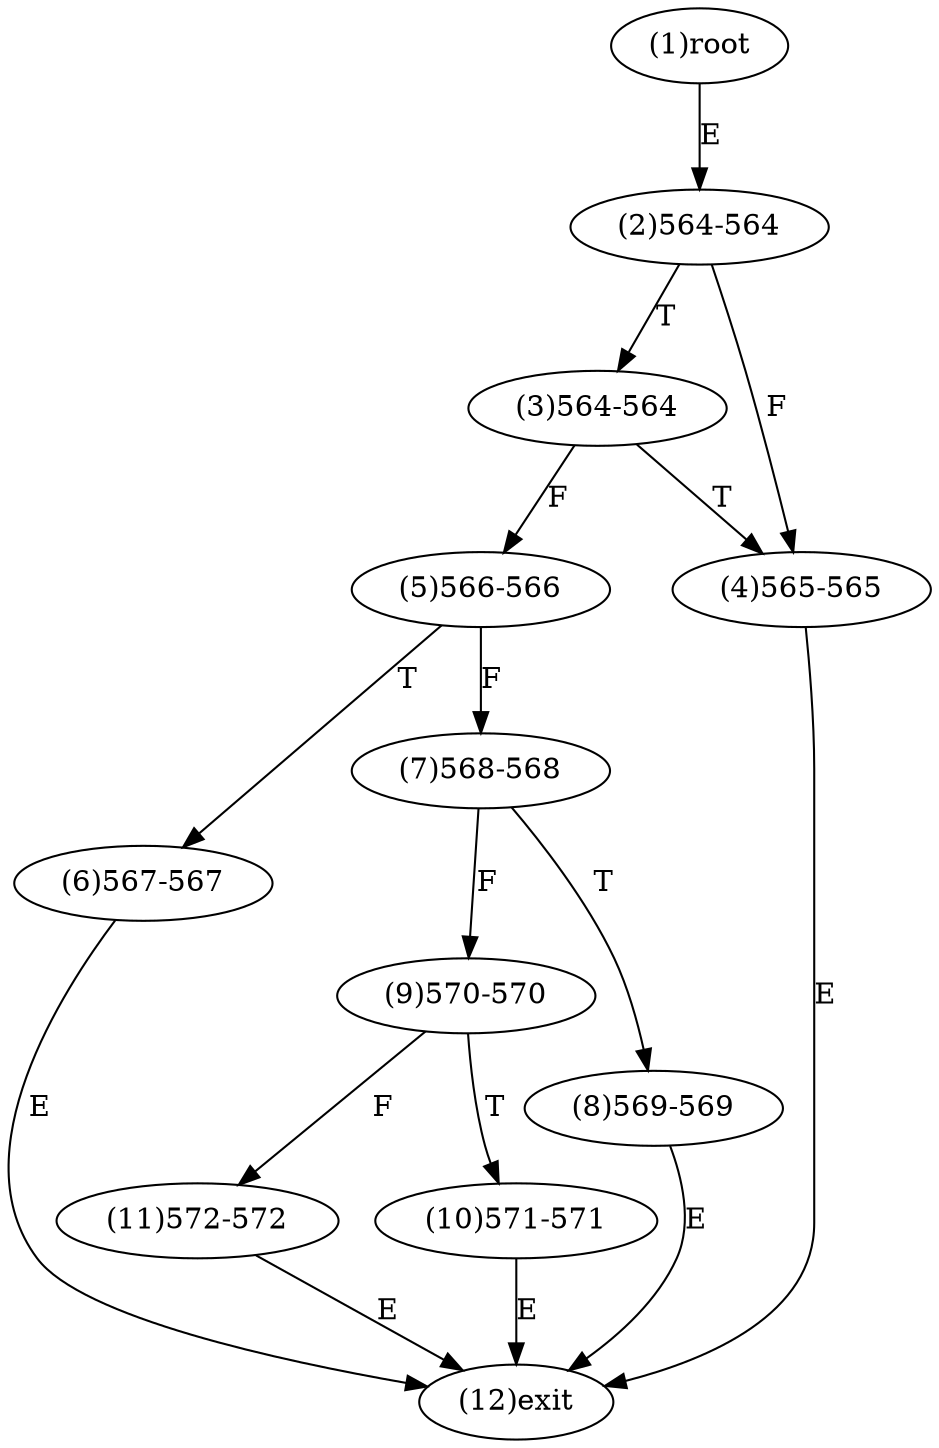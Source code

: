 digraph "" { 
1[ label="(1)root"];
2[ label="(2)564-564"];
3[ label="(3)564-564"];
4[ label="(4)565-565"];
5[ label="(5)566-566"];
6[ label="(6)567-567"];
7[ label="(7)568-568"];
8[ label="(8)569-569"];
9[ label="(9)570-570"];
10[ label="(10)571-571"];
11[ label="(11)572-572"];
12[ label="(12)exit"];
1->2[ label="E"];
2->4[ label="F"];
2->3[ label="T"];
3->5[ label="F"];
3->4[ label="T"];
4->12[ label="E"];
5->7[ label="F"];
5->6[ label="T"];
6->12[ label="E"];
7->9[ label="F"];
7->8[ label="T"];
8->12[ label="E"];
9->11[ label="F"];
9->10[ label="T"];
10->12[ label="E"];
11->12[ label="E"];
}